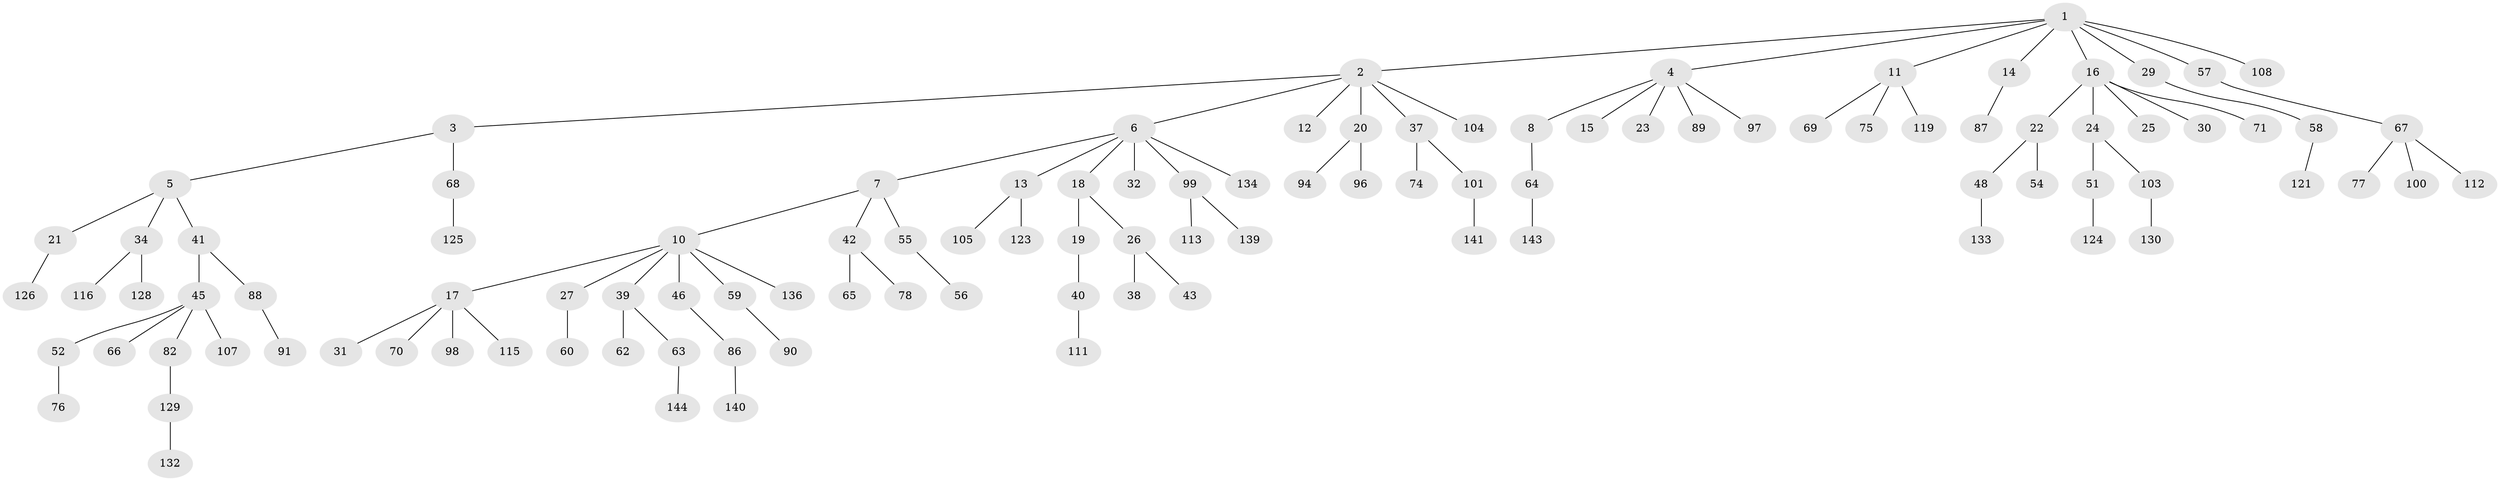 // original degree distribution, {5: 0.013513513513513514, 7: 0.013513513513513514, 4: 0.060810810810810814, 6: 0.02027027027027027, 8: 0.006756756756756757, 2: 0.27702702702702703, 3: 0.12162162162162163, 1: 0.4864864864864865}
// Generated by graph-tools (version 1.1) at 2025/11/02/27/25 16:11:26]
// undirected, 107 vertices, 106 edges
graph export_dot {
graph [start="1"]
  node [color=gray90,style=filled];
  1 [super="+9"];
  2 [super="+61"];
  3 [super="+147"];
  4 [super="+50"];
  5;
  6 [super="+122"];
  7 [super="+36"];
  8;
  10 [super="+28"];
  11 [super="+47"];
  12;
  13 [super="+92"];
  14;
  15;
  16 [super="+33"];
  17 [super="+138"];
  18;
  19;
  20 [super="+81"];
  21 [super="+83"];
  22;
  23;
  24;
  25;
  26 [super="+35"];
  27;
  29;
  30 [super="+73"];
  31;
  32 [super="+118"];
  34 [super="+131"];
  37 [super="+85"];
  38;
  39 [super="+53"];
  40 [super="+102"];
  41 [super="+106"];
  42 [super="+44"];
  43;
  45 [super="+49"];
  46 [super="+80"];
  48 [super="+93"];
  51 [super="+109"];
  52;
  54;
  55 [super="+114"];
  56;
  57;
  58 [super="+142"];
  59 [super="+79"];
  60;
  62;
  63 [super="+146"];
  64 [super="+110"];
  65;
  66;
  67 [super="+72"];
  68;
  69 [super="+117"];
  70;
  71;
  74;
  75 [super="+120"];
  76 [super="+84"];
  77;
  78 [super="+127"];
  82;
  86 [super="+95"];
  87;
  88;
  89;
  90;
  91;
  94;
  96;
  97;
  98;
  99;
  100;
  101;
  103;
  104;
  105;
  107;
  108;
  111;
  112 [super="+148"];
  113;
  115;
  116;
  119;
  121;
  123;
  124;
  125;
  126;
  128 [super="+145"];
  129 [super="+137"];
  130 [super="+135"];
  132;
  133;
  134;
  136;
  139;
  140;
  141;
  143;
  144;
  1 -- 2;
  1 -- 4;
  1 -- 16;
  1 -- 29;
  1 -- 57;
  1 -- 11;
  1 -- 108;
  1 -- 14;
  2 -- 3;
  2 -- 6;
  2 -- 12;
  2 -- 20;
  2 -- 37;
  2 -- 104;
  3 -- 5;
  3 -- 68;
  4 -- 8;
  4 -- 15;
  4 -- 23;
  4 -- 89;
  4 -- 97;
  5 -- 21;
  5 -- 34;
  5 -- 41;
  6 -- 7;
  6 -- 13;
  6 -- 18;
  6 -- 32;
  6 -- 99;
  6 -- 134;
  7 -- 10;
  7 -- 55;
  7 -- 42;
  8 -- 64;
  10 -- 17;
  10 -- 27;
  10 -- 39;
  10 -- 46;
  10 -- 136;
  10 -- 59;
  11 -- 75;
  11 -- 69;
  11 -- 119;
  13 -- 105;
  13 -- 123;
  14 -- 87;
  16 -- 22;
  16 -- 24;
  16 -- 25;
  16 -- 30;
  16 -- 71;
  17 -- 31;
  17 -- 70;
  17 -- 98;
  17 -- 115;
  18 -- 19;
  18 -- 26;
  19 -- 40;
  20 -- 94;
  20 -- 96;
  21 -- 126;
  22 -- 48;
  22 -- 54;
  24 -- 51;
  24 -- 103;
  26 -- 43;
  26 -- 38;
  27 -- 60;
  29 -- 58;
  34 -- 116;
  34 -- 128;
  37 -- 74;
  37 -- 101;
  39 -- 63;
  39 -- 62;
  40 -- 111;
  41 -- 45;
  41 -- 88;
  42 -- 65;
  42 -- 78;
  45 -- 52;
  45 -- 82;
  45 -- 66;
  45 -- 107;
  46 -- 86;
  48 -- 133;
  51 -- 124;
  52 -- 76;
  55 -- 56;
  57 -- 67;
  58 -- 121;
  59 -- 90;
  63 -- 144;
  64 -- 143;
  67 -- 77;
  67 -- 112;
  67 -- 100;
  68 -- 125;
  82 -- 129;
  86 -- 140;
  88 -- 91;
  99 -- 113;
  99 -- 139;
  101 -- 141;
  103 -- 130;
  129 -- 132;
}
